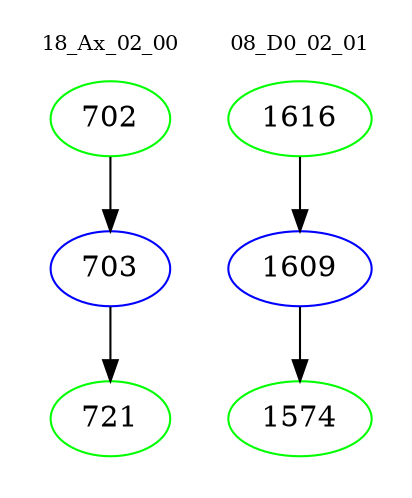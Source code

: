 digraph{
subgraph cluster_0 {
color = white
label = "18_Ax_02_00";
fontsize=10;
T0_702 [label="702", color="green"]
T0_702 -> T0_703 [color="black"]
T0_703 [label="703", color="blue"]
T0_703 -> T0_721 [color="black"]
T0_721 [label="721", color="green"]
}
subgraph cluster_1 {
color = white
label = "08_D0_02_01";
fontsize=10;
T1_1616 [label="1616", color="green"]
T1_1616 -> T1_1609 [color="black"]
T1_1609 [label="1609", color="blue"]
T1_1609 -> T1_1574 [color="black"]
T1_1574 [label="1574", color="green"]
}
}
